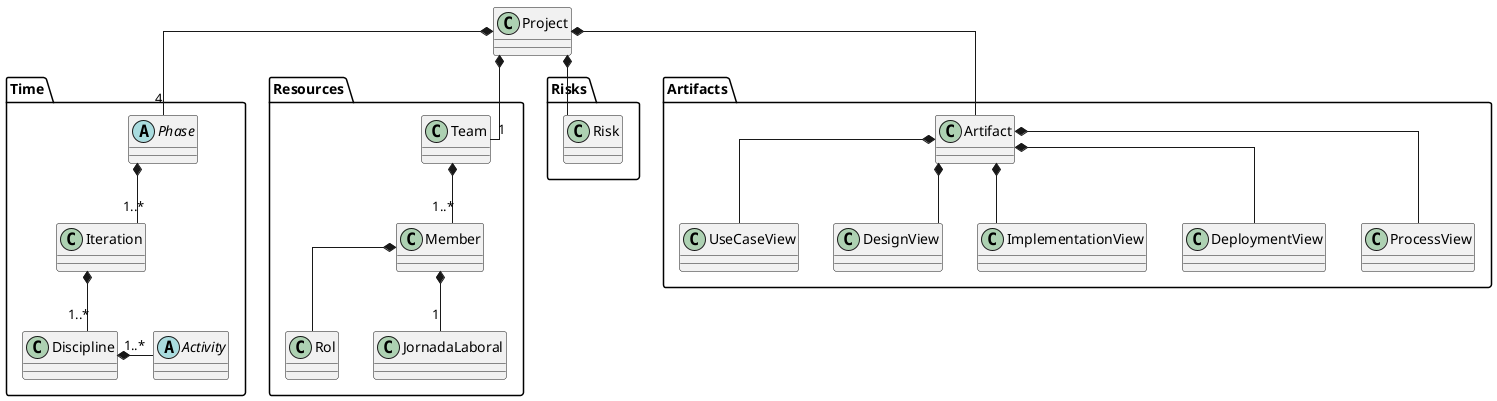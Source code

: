 @startuml

top to bottom direction
skinparam Linetype ortho

'Objects
Class Project
Abstract Class Time.Phase
Class Time.Iteration
Class Time.Discipline
Class Resources.Rol
Class Resources.Team
Class Risks.Risk
Class Artifacts.Artifact
Abstract Class Time.Activity
Class Resources.Member

Project *-- Risks.Risk
Project *-- "1" Resources.Team
Project *-- Artifacts.Artifact
Project *-- "4" Time.Phase

Time.Phase *-- "1..*" Time.Iteration
Time.Iteration *-- "1..*" Time.Discipline
Time.Discipline *- "1..*" Time.Activity

Resources.Team *-- "1..*" Resources.Member
Resources.Member *-- "1" Resources.JornadaLaboral
Resources.Member *-- Resources.Rol

Artifacts.Artifact *-- Artifacts.UseCaseView
Artifacts.Artifact *-- Artifacts.DesignView
Artifacts.Artifact *-- Artifacts.ImplementationView
Artifacts.Artifact *-- Artifacts.DeploymentView
Artifacts.Artifact *-- Artifacts.ProcessView
@enduml